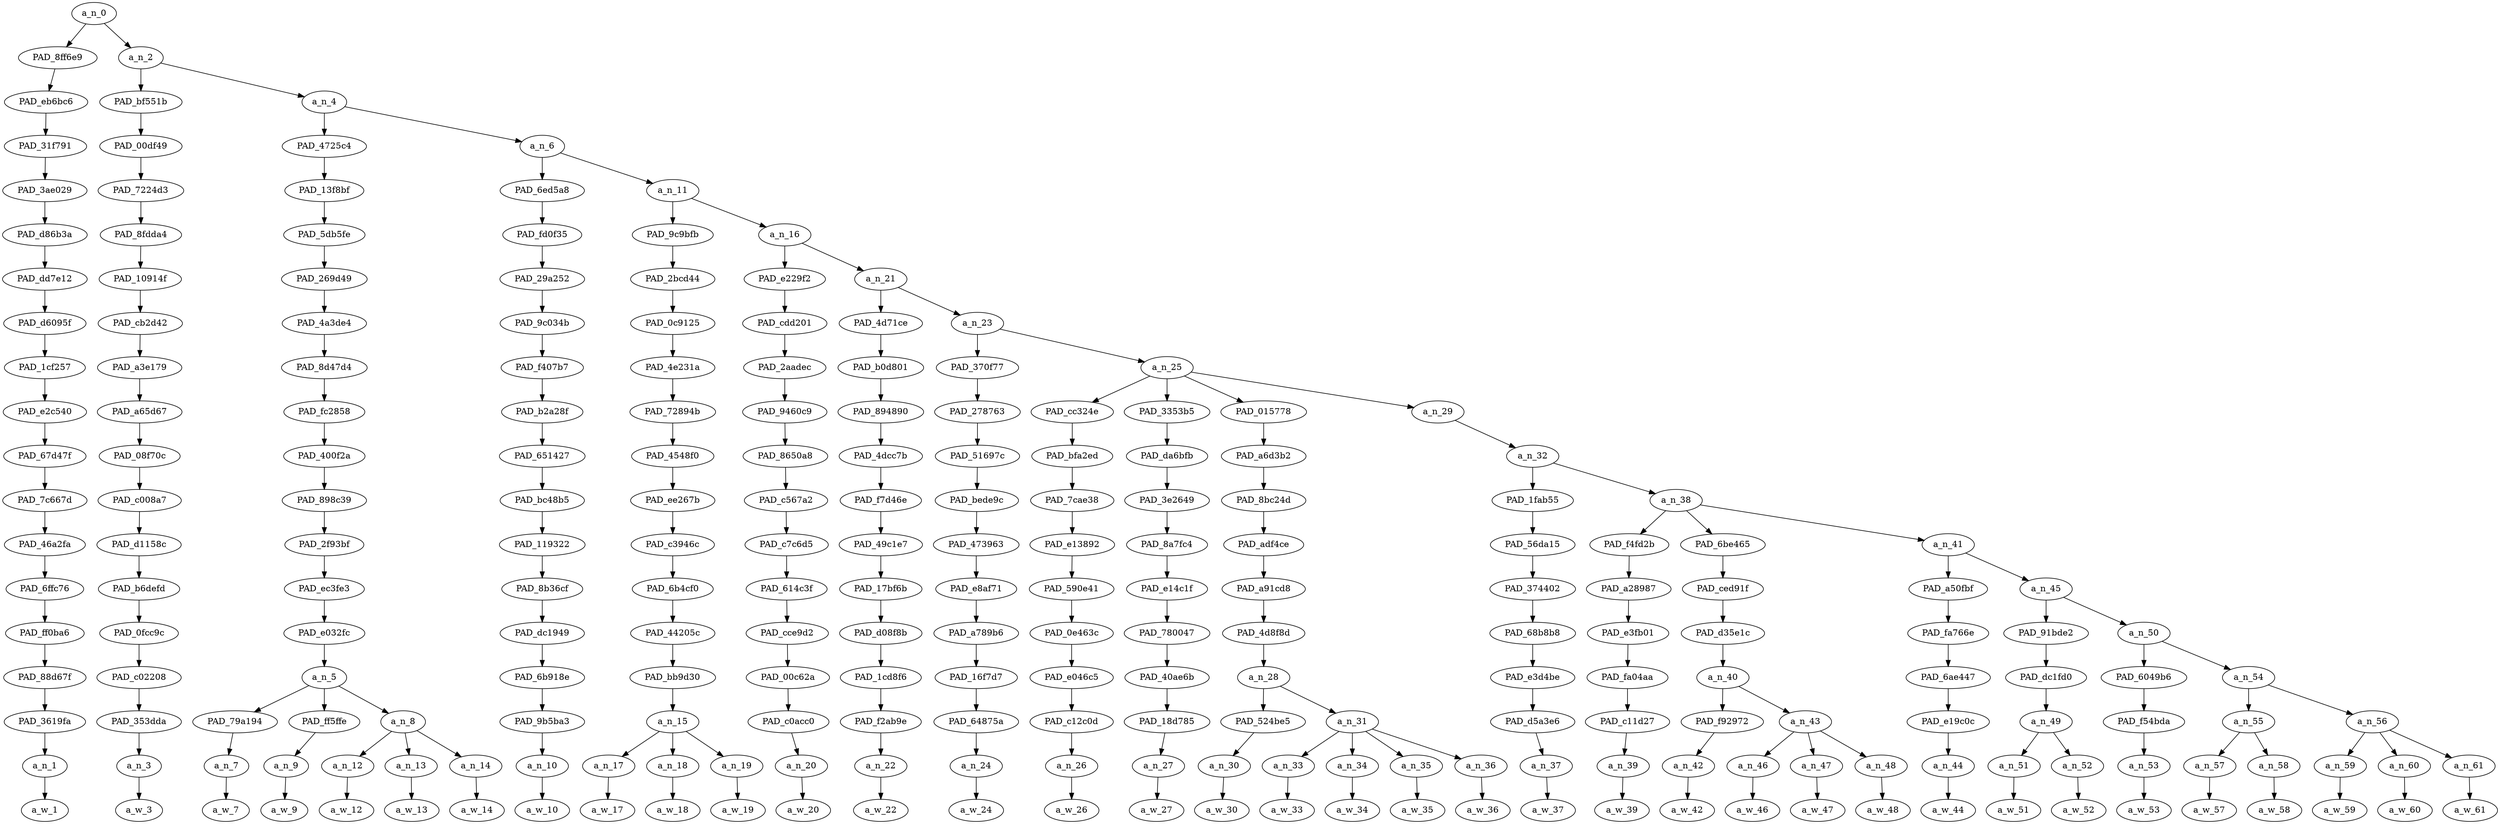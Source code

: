 strict digraph "" {
	a_n_0	[div_dir=1,
		index=0,
		level=18,
		pos="1.852696736653646,18!",
		text_span="[0, 1, 2, 3, 4, 5, 6, 7, 8, 9, 10, 11, 12, 13, 14, 15, 16, 17, 18, 19, 20, 21, 22, 23, 24, 25, 26, 27, 28, 29, 30, 31, 32, 33, 34, \
35]",
		value=1.00000000];
	PAD_8ff6e9	[div_dir=-1,
		index=0,
		level=17,
		pos="0.0,17!",
		text_span="[0]",
		value=0.01378663];
	a_n_0 -> PAD_8ff6e9;
	a_n_2	[div_dir=1,
		index=1,
		level=17,
		pos="3.705393473307292,17!",
		text_span="[1, 2, 3, 4, 5, 6, 7, 8, 9, 10, 11, 12, 13, 14, 15, 16, 17, 18, 19, 20, 21, 22, 23, 24, 25, 26, 27, 28, 29, 30, 31, 32, 33, 34, \
35]",
		value=0.98618536];
	a_n_0 -> a_n_2;
	PAD_eb6bc6	[div_dir=-1,
		index=0,
		level=16,
		pos="0.0,16!",
		text_span="[0]",
		value=0.01378663];
	PAD_8ff6e9 -> PAD_eb6bc6;
	PAD_31f791	[div_dir=-1,
		index=0,
		level=15,
		pos="0.0,15!",
		text_span="[0]",
		value=0.01378663];
	PAD_eb6bc6 -> PAD_31f791;
	PAD_3ae029	[div_dir=-1,
		index=0,
		level=14,
		pos="0.0,14!",
		text_span="[0]",
		value=0.01378663];
	PAD_31f791 -> PAD_3ae029;
	PAD_d86b3a	[div_dir=-1,
		index=0,
		level=13,
		pos="0.0,13!",
		text_span="[0]",
		value=0.01378663];
	PAD_3ae029 -> PAD_d86b3a;
	PAD_dd7e12	[div_dir=-1,
		index=0,
		level=12,
		pos="0.0,12!",
		text_span="[0]",
		value=0.01378663];
	PAD_d86b3a -> PAD_dd7e12;
	PAD_d6095f	[div_dir=-1,
		index=0,
		level=11,
		pos="0.0,11!",
		text_span="[0]",
		value=0.01378663];
	PAD_dd7e12 -> PAD_d6095f;
	PAD_1cf257	[div_dir=-1,
		index=0,
		level=10,
		pos="0.0,10!",
		text_span="[0]",
		value=0.01378663];
	PAD_d6095f -> PAD_1cf257;
	PAD_e2c540	[div_dir=-1,
		index=0,
		level=9,
		pos="0.0,9!",
		text_span="[0]",
		value=0.01378663];
	PAD_1cf257 -> PAD_e2c540;
	PAD_67d47f	[div_dir=-1,
		index=0,
		level=8,
		pos="0.0,8!",
		text_span="[0]",
		value=0.01378663];
	PAD_e2c540 -> PAD_67d47f;
	PAD_7c667d	[div_dir=-1,
		index=0,
		level=7,
		pos="0.0,7!",
		text_span="[0]",
		value=0.01378663];
	PAD_67d47f -> PAD_7c667d;
	PAD_46a2fa	[div_dir=-1,
		index=0,
		level=6,
		pos="0.0,6!",
		text_span="[0]",
		value=0.01378663];
	PAD_7c667d -> PAD_46a2fa;
	PAD_6ffc76	[div_dir=-1,
		index=0,
		level=5,
		pos="0.0,5!",
		text_span="[0]",
		value=0.01378663];
	PAD_46a2fa -> PAD_6ffc76;
	PAD_ff0ba6	[div_dir=-1,
		index=0,
		level=4,
		pos="0.0,4!",
		text_span="[0]",
		value=0.01378663];
	PAD_6ffc76 -> PAD_ff0ba6;
	PAD_88d67f	[div_dir=-1,
		index=0,
		level=3,
		pos="0.0,3!",
		text_span="[0]",
		value=0.01378663];
	PAD_ff0ba6 -> PAD_88d67f;
	PAD_3619fa	[div_dir=-1,
		index=0,
		level=2,
		pos="0.0,2!",
		text_span="[0]",
		value=0.01378663];
	PAD_88d67f -> PAD_3619fa;
	a_n_1	[div_dir=-1,
		index=0,
		level=1,
		pos="0.0,1!",
		text_span="[0]",
		value=0.01378663];
	PAD_3619fa -> a_n_1;
	a_w_1	[div_dir=0,
		index=0,
		level=0,
		pos="0,0!",
		text_span="[0]",
		value=there];
	a_n_1 -> a_w_1;
	PAD_bf551b	[div_dir=1,
		index=1,
		level=16,
		pos="1.0,16!",
		text_span="[1]",
		value=0.01316194];
	a_n_2 -> PAD_bf551b;
	a_n_4	[div_dir=1,
		index=2,
		level=16,
		pos="6.410786946614584,16!",
		text_span="[2, 3, 4, 5, 6, 7, 8, 9, 10, 11, 12, 13, 14, 15, 16, 17, 18, 19, 20, 21, 22, 23, 24, 25, 26, 27, 28, 29, 30, 31, 32, 33, 34, 35]",
		value=0.97298824];
	a_n_2 -> a_n_4;
	PAD_00df49	[div_dir=1,
		index=1,
		level=15,
		pos="1.0,15!",
		text_span="[1]",
		value=0.01316194];
	PAD_bf551b -> PAD_00df49;
	PAD_7224d3	[div_dir=1,
		index=1,
		level=14,
		pos="1.0,14!",
		text_span="[1]",
		value=0.01316194];
	PAD_00df49 -> PAD_7224d3;
	PAD_8fdda4	[div_dir=1,
		index=1,
		level=13,
		pos="1.0,13!",
		text_span="[1]",
		value=0.01316194];
	PAD_7224d3 -> PAD_8fdda4;
	PAD_10914f	[div_dir=1,
		index=1,
		level=12,
		pos="1.0,12!",
		text_span="[1]",
		value=0.01316194];
	PAD_8fdda4 -> PAD_10914f;
	PAD_cb2d42	[div_dir=1,
		index=1,
		level=11,
		pos="1.0,11!",
		text_span="[1]",
		value=0.01316194];
	PAD_10914f -> PAD_cb2d42;
	PAD_a3e179	[div_dir=1,
		index=1,
		level=10,
		pos="1.0,10!",
		text_span="[1]",
		value=0.01316194];
	PAD_cb2d42 -> PAD_a3e179;
	PAD_a65d67	[div_dir=1,
		index=1,
		level=9,
		pos="1.0,9!",
		text_span="[1]",
		value=0.01316194];
	PAD_a3e179 -> PAD_a65d67;
	PAD_08f70c	[div_dir=1,
		index=1,
		level=8,
		pos="1.0,8!",
		text_span="[1]",
		value=0.01316194];
	PAD_a65d67 -> PAD_08f70c;
	PAD_c008a7	[div_dir=1,
		index=1,
		level=7,
		pos="1.0,7!",
		text_span="[1]",
		value=0.01316194];
	PAD_08f70c -> PAD_c008a7;
	PAD_d1158c	[div_dir=1,
		index=1,
		level=6,
		pos="1.0,6!",
		text_span="[1]",
		value=0.01316194];
	PAD_c008a7 -> PAD_d1158c;
	PAD_b6defd	[div_dir=1,
		index=1,
		level=5,
		pos="1.0,5!",
		text_span="[1]",
		value=0.01316194];
	PAD_d1158c -> PAD_b6defd;
	PAD_0fcc9c	[div_dir=1,
		index=1,
		level=4,
		pos="1.0,4!",
		text_span="[1]",
		value=0.01316194];
	PAD_b6defd -> PAD_0fcc9c;
	PAD_c02208	[div_dir=1,
		index=1,
		level=3,
		pos="1.0,3!",
		text_span="[1]",
		value=0.01316194];
	PAD_0fcc9c -> PAD_c02208;
	PAD_353dda	[div_dir=1,
		index=1,
		level=2,
		pos="1.0,2!",
		text_span="[1]",
		value=0.01316194];
	PAD_c02208 -> PAD_353dda;
	a_n_3	[div_dir=1,
		index=1,
		level=1,
		pos="1.0,1!",
		text_span="[1]",
		value=0.01316194];
	PAD_353dda -> a_n_3;
	a_w_3	[div_dir=0,
		index=1,
		level=0,
		pos="1,0!",
		text_span="[1]",
		value=is];
	a_n_3 -> a_w_3;
	PAD_4725c4	[div_dir=1,
		index=2,
		level=15,
		pos="4.0,15!",
		text_span="[2, 3, 4, 5, 6]",
		value=0.06640690];
	a_n_4 -> PAD_4725c4;
	a_n_6	[div_dir=1,
		index=3,
		level=15,
		pos="8.821573893229168,15!",
		text_span="[7, 8, 9, 10, 11, 12, 13, 14, 15, 16, 17, 18, 19, 20, 21, 22, 23, 24, 25, 26, 27, 28, 29, 30, 31, 32, 33, 34, 35]",
		value=0.90655069];
	a_n_4 -> a_n_6;
	PAD_13f8bf	[div_dir=1,
		index=2,
		level=14,
		pos="4.0,14!",
		text_span="[2, 3, 4, 5, 6]",
		value=0.06640690];
	PAD_4725c4 -> PAD_13f8bf;
	PAD_5db5fe	[div_dir=1,
		index=2,
		level=13,
		pos="4.0,13!",
		text_span="[2, 3, 4, 5, 6]",
		value=0.06640690];
	PAD_13f8bf -> PAD_5db5fe;
	PAD_269d49	[div_dir=1,
		index=2,
		level=12,
		pos="4.0,12!",
		text_span="[2, 3, 4, 5, 6]",
		value=0.06640690];
	PAD_5db5fe -> PAD_269d49;
	PAD_4a3de4	[div_dir=1,
		index=2,
		level=11,
		pos="4.0,11!",
		text_span="[2, 3, 4, 5, 6]",
		value=0.06640690];
	PAD_269d49 -> PAD_4a3de4;
	PAD_8d47d4	[div_dir=1,
		index=2,
		level=10,
		pos="4.0,10!",
		text_span="[2, 3, 4, 5, 6]",
		value=0.06640690];
	PAD_4a3de4 -> PAD_8d47d4;
	PAD_fc2858	[div_dir=1,
		index=2,
		level=9,
		pos="4.0,9!",
		text_span="[2, 3, 4, 5, 6]",
		value=0.06640690];
	PAD_8d47d4 -> PAD_fc2858;
	PAD_400f2a	[div_dir=1,
		index=2,
		level=8,
		pos="4.0,8!",
		text_span="[2, 3, 4, 5, 6]",
		value=0.06640690];
	PAD_fc2858 -> PAD_400f2a;
	PAD_898c39	[div_dir=1,
		index=2,
		level=7,
		pos="4.0,7!",
		text_span="[2, 3, 4, 5, 6]",
		value=0.06640690];
	PAD_400f2a -> PAD_898c39;
	PAD_2f93bf	[div_dir=1,
		index=2,
		level=6,
		pos="4.0,6!",
		text_span="[2, 3, 4, 5, 6]",
		value=0.06640690];
	PAD_898c39 -> PAD_2f93bf;
	PAD_ec3fe3	[div_dir=1,
		index=2,
		level=5,
		pos="4.0,5!",
		text_span="[2, 3, 4, 5, 6]",
		value=0.06640690];
	PAD_2f93bf -> PAD_ec3fe3;
	PAD_e032fc	[div_dir=1,
		index=2,
		level=4,
		pos="4.0,4!",
		text_span="[2, 3, 4, 5, 6]",
		value=0.06640690];
	PAD_ec3fe3 -> PAD_e032fc;
	a_n_5	[div_dir=1,
		index=2,
		level=3,
		pos="4.0,3!",
		text_span="[2, 3, 4, 5, 6]",
		value=0.06640690];
	PAD_e032fc -> a_n_5;
	PAD_79a194	[div_dir=1,
		index=2,
		level=2,
		pos="2.0,2!",
		text_span="[2]",
		value=0.01188288];
	a_n_5 -> PAD_79a194;
	PAD_ff5ffe	[div_dir=1,
		index=4,
		level=2,
		pos="6.0,2!",
		text_span="[6]",
		value=0.01359982];
	a_n_5 -> PAD_ff5ffe;
	a_n_8	[div_dir=1,
		index=3,
		level=2,
		pos="4.0,2!",
		text_span="[3, 4, 5]",
		value=0.04089124];
	a_n_5 -> a_n_8;
	a_n_7	[div_dir=1,
		index=2,
		level=1,
		pos="2.0,1!",
		text_span="[2]",
		value=0.01188288];
	PAD_79a194 -> a_n_7;
	a_w_7	[div_dir=0,
		index=2,
		level=0,
		pos="2,0!",
		text_span="[2]",
		value=no];
	a_n_7 -> a_w_7;
	a_n_9	[div_dir=1,
		index=6,
		level=1,
		pos="6.0,1!",
		text_span="[6]",
		value=0.01359982];
	PAD_ff5ffe -> a_n_9;
	a_w_9	[div_dir=0,
		index=6,
		level=0,
		pos="6,0!",
		text_span="[6]",
		value=reason];
	a_n_9 -> a_w_9;
	a_n_12	[div_dir=1,
		index=3,
		level=1,
		pos="3.0,1!",
		text_span="[3]",
		value=0.01861128];
	a_n_8 -> a_n_12;
	a_n_13	[div_dir=-1,
		index=4,
		level=1,
		pos="4.0,1!",
		text_span="[4]",
		value=0.01031865];
	a_n_8 -> a_n_13;
	a_n_14	[div_dir=-1,
		index=5,
		level=1,
		pos="5.0,1!",
		text_span="[5]",
		value=0.01195380];
	a_n_8 -> a_n_14;
	a_w_12	[div_dir=0,
		index=3,
		level=0,
		pos="3,0!",
		text_span="[3]",
		value=logical];
	a_n_12 -> a_w_12;
	a_w_13	[div_dir=0,
		index=4,
		level=0,
		pos="4,0!",
		text_span="[4]",
		value=or];
	a_n_13 -> a_w_13;
	a_w_14	[div_dir=0,
		index=5,
		level=0,
		pos="5,0!",
		text_span="[5]",
		value=just];
	a_n_14 -> a_w_14;
	PAD_6ed5a8	[div_dir=1,
		index=3,
		level=14,
		pos="7.0,14!",
		text_span="[7]",
		value=0.00980303];
	a_n_6 -> PAD_6ed5a8;
	a_n_11	[div_dir=1,
		index=4,
		level=14,
		pos="10.643147786458334,14!",
		text_span="[8, 9, 10, 11, 12, 13, 14, 15, 16, 17, 18, 19, 20, 21, 22, 23, 24, 25, 26, 27, 28, 29, 30, 31, 32, 33, 34, 35]",
		value=0.89672743];
	a_n_6 -> a_n_11;
	PAD_fd0f35	[div_dir=1,
		index=3,
		level=13,
		pos="7.0,13!",
		text_span="[7]",
		value=0.00980303];
	PAD_6ed5a8 -> PAD_fd0f35;
	PAD_29a252	[div_dir=1,
		index=3,
		level=12,
		pos="7.0,12!",
		text_span="[7]",
		value=0.00980303];
	PAD_fd0f35 -> PAD_29a252;
	PAD_9c034b	[div_dir=1,
		index=3,
		level=11,
		pos="7.0,11!",
		text_span="[7]",
		value=0.00980303];
	PAD_29a252 -> PAD_9c034b;
	PAD_f407b7	[div_dir=1,
		index=3,
		level=10,
		pos="7.0,10!",
		text_span="[7]",
		value=0.00980303];
	PAD_9c034b -> PAD_f407b7;
	PAD_b2a28f	[div_dir=1,
		index=3,
		level=9,
		pos="7.0,9!",
		text_span="[7]",
		value=0.00980303];
	PAD_f407b7 -> PAD_b2a28f;
	PAD_651427	[div_dir=1,
		index=3,
		level=8,
		pos="7.0,8!",
		text_span="[7]",
		value=0.00980303];
	PAD_b2a28f -> PAD_651427;
	PAD_bc48b5	[div_dir=1,
		index=3,
		level=7,
		pos="7.0,7!",
		text_span="[7]",
		value=0.00980303];
	PAD_651427 -> PAD_bc48b5;
	PAD_119322	[div_dir=1,
		index=3,
		level=6,
		pos="7.0,6!",
		text_span="[7]",
		value=0.00980303];
	PAD_bc48b5 -> PAD_119322;
	PAD_8b36cf	[div_dir=1,
		index=3,
		level=5,
		pos="7.0,5!",
		text_span="[7]",
		value=0.00980303];
	PAD_119322 -> PAD_8b36cf;
	PAD_dc1949	[div_dir=1,
		index=3,
		level=4,
		pos="7.0,4!",
		text_span="[7]",
		value=0.00980303];
	PAD_8b36cf -> PAD_dc1949;
	PAD_6b918e	[div_dir=1,
		index=3,
		level=3,
		pos="7.0,3!",
		text_span="[7]",
		value=0.00980303];
	PAD_dc1949 -> PAD_6b918e;
	PAD_9b5ba3	[div_dir=1,
		index=5,
		level=2,
		pos="7.0,2!",
		text_span="[7]",
		value=0.00980303];
	PAD_6b918e -> PAD_9b5ba3;
	a_n_10	[div_dir=1,
		index=7,
		level=1,
		pos="7.0,1!",
		text_span="[7]",
		value=0.00980303];
	PAD_9b5ba3 -> a_n_10;
	a_w_10	[div_dir=0,
		index=7,
		level=0,
		pos="7,0!",
		text_span="[7]",
		value=for];
	a_n_10 -> a_w_10;
	PAD_9c9bfb	[div_dir=1,
		index=4,
		level=13,
		pos="9.0,13!",
		text_span="[8, 9, 10]",
		value=0.10069628];
	a_n_11 -> PAD_9c9bfb;
	a_n_16	[div_dir=1,
		index=5,
		level=13,
		pos="12.286295572916668,13!",
		text_span="[11, 12, 13, 14, 15, 16, 17, 18, 19, 20, 21, 22, 23, 24, 25, 26, 27, 28, 29, 30, 31, 32, 33, 34, 35]",
		value=0.79601272];
	a_n_11 -> a_n_16;
	PAD_2bcd44	[div_dir=1,
		index=4,
		level=12,
		pos="9.0,12!",
		text_span="[8, 9, 10]",
		value=0.10069628];
	PAD_9c9bfb -> PAD_2bcd44;
	PAD_0c9125	[div_dir=1,
		index=4,
		level=11,
		pos="9.0,11!",
		text_span="[8, 9, 10]",
		value=0.10069628];
	PAD_2bcd44 -> PAD_0c9125;
	PAD_4e231a	[div_dir=1,
		index=4,
		level=10,
		pos="9.0,10!",
		text_span="[8, 9, 10]",
		value=0.10069628];
	PAD_0c9125 -> PAD_4e231a;
	PAD_72894b	[div_dir=1,
		index=4,
		level=9,
		pos="9.0,9!",
		text_span="[8, 9, 10]",
		value=0.10069628];
	PAD_4e231a -> PAD_72894b;
	PAD_4548f0	[div_dir=1,
		index=4,
		level=8,
		pos="9.0,8!",
		text_span="[8, 9, 10]",
		value=0.10069628];
	PAD_72894b -> PAD_4548f0;
	PAD_ee267b	[div_dir=1,
		index=4,
		level=7,
		pos="9.0,7!",
		text_span="[8, 9, 10]",
		value=0.10069628];
	PAD_4548f0 -> PAD_ee267b;
	PAD_c3946c	[div_dir=1,
		index=4,
		level=6,
		pos="9.0,6!",
		text_span="[8, 9, 10]",
		value=0.10069628];
	PAD_ee267b -> PAD_c3946c;
	PAD_6b4cf0	[div_dir=1,
		index=4,
		level=5,
		pos="9.0,5!",
		text_span="[8, 9, 10]",
		value=0.10069628];
	PAD_c3946c -> PAD_6b4cf0;
	PAD_44205c	[div_dir=1,
		index=4,
		level=4,
		pos="9.0,4!",
		text_span="[8, 9, 10]",
		value=0.10069628];
	PAD_6b4cf0 -> PAD_44205c;
	PAD_bb9d30	[div_dir=1,
		index=4,
		level=3,
		pos="9.0,3!",
		text_span="[8, 9, 10]",
		value=0.10069628];
	PAD_44205c -> PAD_bb9d30;
	a_n_15	[div_dir=1,
		index=6,
		level=2,
		pos="9.0,2!",
		text_span="[8, 9, 10]",
		value=0.10069628];
	PAD_bb9d30 -> a_n_15;
	a_n_17	[div_dir=-1,
		index=8,
		level=1,
		pos="8.0,1!",
		text_span="[8]",
		value=0.01185910];
	a_n_15 -> a_n_17;
	a_n_18	[div_dir=-1,
		index=9,
		level=1,
		pos="9.0,1!",
		text_span="[9]",
		value=0.06377693];
	a_n_15 -> a_n_18;
	a_n_19	[div_dir=1,
		index=10,
		level=1,
		pos="10.0,1!",
		text_span="[10]",
		value=0.02503719];
	a_n_15 -> a_n_19;
	a_w_17	[div_dir=0,
		index=8,
		level=0,
		pos="8,0!",
		text_span="[8]",
		value=a];
	a_n_17 -> a_w_17;
	a_w_18	[div_dir=0,
		index=9,
		level=0,
		pos="9,0!",
		text_span="[9]",
		value=mediocre];
	a_n_18 -> a_w_18;
	a_w_19	[div_dir=0,
		index=10,
		level=0,
		pos="10,0!",
		text_span="[10]",
		value=few];
	a_n_19 -> a_w_19;
	PAD_e229f2	[div_dir=-1,
		index=5,
		level=12,
		pos="11.0,12!",
		text_span="[11]",
		value=0.02205338];
	a_n_16 -> PAD_e229f2;
	a_n_21	[div_dir=1,
		index=6,
		level=12,
		pos="13.572591145833334,12!",
		text_span="[12, 13, 14, 15, 16, 17, 18, 19, 20, 21, 22, 23, 24, 25, 26, 27, 28, 29, 30, 31, 32, 33, 34, 35]",
		value=0.77394934];
	a_n_16 -> a_n_21;
	PAD_cdd201	[div_dir=-1,
		index=5,
		level=11,
		pos="11.0,11!",
		text_span="[11]",
		value=0.02205338];
	PAD_e229f2 -> PAD_cdd201;
	PAD_2aadec	[div_dir=-1,
		index=5,
		level=10,
		pos="11.0,10!",
		text_span="[11]",
		value=0.02205338];
	PAD_cdd201 -> PAD_2aadec;
	PAD_9460c9	[div_dir=-1,
		index=5,
		level=9,
		pos="11.0,9!",
		text_span="[11]",
		value=0.02205338];
	PAD_2aadec -> PAD_9460c9;
	PAD_8650a8	[div_dir=-1,
		index=5,
		level=8,
		pos="11.0,8!",
		text_span="[11]",
		value=0.02205338];
	PAD_9460c9 -> PAD_8650a8;
	PAD_c567a2	[div_dir=-1,
		index=5,
		level=7,
		pos="11.0,7!",
		text_span="[11]",
		value=0.02205338];
	PAD_8650a8 -> PAD_c567a2;
	PAD_c7c6d5	[div_dir=-1,
		index=5,
		level=6,
		pos="11.0,6!",
		text_span="[11]",
		value=0.02205338];
	PAD_c567a2 -> PAD_c7c6d5;
	PAD_614c3f	[div_dir=-1,
		index=5,
		level=5,
		pos="11.0,5!",
		text_span="[11]",
		value=0.02205338];
	PAD_c7c6d5 -> PAD_614c3f;
	PAD_cce9d2	[div_dir=-1,
		index=5,
		level=4,
		pos="11.0,4!",
		text_span="[11]",
		value=0.02205338];
	PAD_614c3f -> PAD_cce9d2;
	PAD_00c62a	[div_dir=-1,
		index=5,
		level=3,
		pos="11.0,3!",
		text_span="[11]",
		value=0.02205338];
	PAD_cce9d2 -> PAD_00c62a;
	PAD_c0acc0	[div_dir=-1,
		index=7,
		level=2,
		pos="11.0,2!",
		text_span="[11]",
		value=0.02205338];
	PAD_00c62a -> PAD_c0acc0;
	a_n_20	[div_dir=-1,
		index=11,
		level=1,
		pos="11.0,1!",
		text_span="[11]",
		value=0.02205338];
	PAD_c0acc0 -> a_n_20;
	a_w_20	[div_dir=0,
		index=11,
		level=0,
		pos="11,0!",
		text_span="[11]",
		value=shielded];
	a_n_20 -> a_w_20;
	PAD_4d71ce	[div_dir=1,
		index=6,
		level=11,
		pos="12.0,11!",
		text_span="[12]",
		value=0.01347475];
	a_n_21 -> PAD_4d71ce;
	a_n_23	[div_dir=1,
		index=7,
		level=11,
		pos="15.145182291666668,11!",
		text_span="[13, 14, 15, 16, 17, 18, 19, 20, 21, 22, 23, 24, 25, 26, 27, 28, 29, 30, 31, 32, 33, 34, 35]",
		value=0.76044684];
	a_n_21 -> a_n_23;
	PAD_b0d801	[div_dir=1,
		index=6,
		level=10,
		pos="12.0,10!",
		text_span="[12]",
		value=0.01347475];
	PAD_4d71ce -> PAD_b0d801;
	PAD_894890	[div_dir=1,
		index=6,
		level=9,
		pos="12.0,9!",
		text_span="[12]",
		value=0.01347475];
	PAD_b0d801 -> PAD_894890;
	PAD_4dcc7b	[div_dir=1,
		index=6,
		level=8,
		pos="12.0,8!",
		text_span="[12]",
		value=0.01347475];
	PAD_894890 -> PAD_4dcc7b;
	PAD_f7d46e	[div_dir=1,
		index=6,
		level=7,
		pos="12.0,7!",
		text_span="[12]",
		value=0.01347475];
	PAD_4dcc7b -> PAD_f7d46e;
	PAD_49c1e7	[div_dir=1,
		index=6,
		level=6,
		pos="12.0,6!",
		text_span="[12]",
		value=0.01347475];
	PAD_f7d46e -> PAD_49c1e7;
	PAD_17bf6b	[div_dir=1,
		index=6,
		level=5,
		pos="12.0,5!",
		text_span="[12]",
		value=0.01347475];
	PAD_49c1e7 -> PAD_17bf6b;
	PAD_d08f8b	[div_dir=1,
		index=6,
		level=4,
		pos="12.0,4!",
		text_span="[12]",
		value=0.01347475];
	PAD_17bf6b -> PAD_d08f8b;
	PAD_1cd8f6	[div_dir=1,
		index=6,
		level=3,
		pos="12.0,3!",
		text_span="[12]",
		value=0.01347475];
	PAD_d08f8b -> PAD_1cd8f6;
	PAD_f2ab9e	[div_dir=1,
		index=8,
		level=2,
		pos="12.0,2!",
		text_span="[12]",
		value=0.01347475];
	PAD_1cd8f6 -> PAD_f2ab9e;
	a_n_22	[div_dir=1,
		index=12,
		level=1,
		pos="12.0,1!",
		text_span="[12]",
		value=0.01347475];
	PAD_f2ab9e -> a_n_22;
	a_w_22	[div_dir=0,
		index=12,
		level=0,
		pos="12,0!",
		text_span="[12]",
		value=from];
	a_n_22 -> a_w_22;
	PAD_370f77	[div_dir=1,
		index=7,
		level=10,
		pos="13.0,10!",
		text_span="[13]",
		value=0.02766287];
	a_n_23 -> PAD_370f77;
	a_n_25	[div_dir=1,
		index=8,
		level=10,
		pos="17.290364583333336,10!",
		text_span="[14, 15, 16, 17, 18, 19, 20, 21, 22, 23, 24, 25, 26, 27, 28, 29, 30, 31, 32, 33, 34, 35]",
		value=0.73276441];
	a_n_23 -> a_n_25;
	PAD_278763	[div_dir=1,
		index=7,
		level=9,
		pos="13.0,9!",
		text_span="[13]",
		value=0.02766287];
	PAD_370f77 -> PAD_278763;
	PAD_51697c	[div_dir=1,
		index=7,
		level=8,
		pos="13.0,8!",
		text_span="[13]",
		value=0.02766287];
	PAD_278763 -> PAD_51697c;
	PAD_bede9c	[div_dir=1,
		index=7,
		level=7,
		pos="13.0,7!",
		text_span="[13]",
		value=0.02766287];
	PAD_51697c -> PAD_bede9c;
	PAD_473963	[div_dir=1,
		index=7,
		level=6,
		pos="13.0,6!",
		text_span="[13]",
		value=0.02766287];
	PAD_bede9c -> PAD_473963;
	PAD_e8af71	[div_dir=1,
		index=7,
		level=5,
		pos="13.0,5!",
		text_span="[13]",
		value=0.02766287];
	PAD_473963 -> PAD_e8af71;
	PAD_a789b6	[div_dir=1,
		index=7,
		level=4,
		pos="13.0,4!",
		text_span="[13]",
		value=0.02766287];
	PAD_e8af71 -> PAD_a789b6;
	PAD_16f7d7	[div_dir=1,
		index=7,
		level=3,
		pos="13.0,3!",
		text_span="[13]",
		value=0.02766287];
	PAD_a789b6 -> PAD_16f7d7;
	PAD_64875a	[div_dir=1,
		index=9,
		level=2,
		pos="13.0,2!",
		text_span="[13]",
		value=0.02766287];
	PAD_16f7d7 -> PAD_64875a;
	a_n_24	[div_dir=1,
		index=13,
		level=1,
		pos="13.0,1!",
		text_span="[13]",
		value=0.02766287];
	PAD_64875a -> a_n_24;
	a_w_24	[div_dir=0,
		index=13,
		level=0,
		pos="13,0!",
		text_span="[13]",
		value=competition];
	a_n_24 -> a_w_24;
	PAD_cc324e	[div_dir=1,
		index=8,
		level=9,
		pos="14.0,9!",
		text_span="[14]",
		value=0.01685063];
	a_n_25 -> PAD_cc324e;
	PAD_3353b5	[div_dir=1,
		index=9,
		level=9,
		pos="15.0,9!",
		text_span="[15]",
		value=0.01333290];
	a_n_25 -> PAD_3353b5;
	PAD_015778	[div_dir=1,
		index=10,
		level=9,
		pos="17.25,9!",
		text_span="[16, 17, 18, 19, 20]",
		value=0.15024417];
	a_n_25 -> PAD_015778;
	a_n_29	[div_dir=-1,
		index=11,
		level=9,
		pos="22.911458333333336,9!",
		text_span="[21, 22, 23, 24, 25, 26, 27, 28, 29, 30, 31, 32, 33, 34, 35]",
		value=0.55233267];
	a_n_25 -> a_n_29;
	PAD_bfa2ed	[div_dir=1,
		index=8,
		level=8,
		pos="14.0,8!",
		text_span="[14]",
		value=0.01685063];
	PAD_cc324e -> PAD_bfa2ed;
	PAD_7cae38	[div_dir=1,
		index=8,
		level=7,
		pos="14.0,7!",
		text_span="[14]",
		value=0.01685063];
	PAD_bfa2ed -> PAD_7cae38;
	PAD_e13892	[div_dir=1,
		index=8,
		level=6,
		pos="14.0,6!",
		text_span="[14]",
		value=0.01685063];
	PAD_7cae38 -> PAD_e13892;
	PAD_590e41	[div_dir=1,
		index=8,
		level=5,
		pos="14.0,5!",
		text_span="[14]",
		value=0.01685063];
	PAD_e13892 -> PAD_590e41;
	PAD_0e463c	[div_dir=1,
		index=8,
		level=4,
		pos="14.0,4!",
		text_span="[14]",
		value=0.01685063];
	PAD_590e41 -> PAD_0e463c;
	PAD_e046c5	[div_dir=1,
		index=8,
		level=3,
		pos="14.0,3!",
		text_span="[14]",
		value=0.01685063];
	PAD_0e463c -> PAD_e046c5;
	PAD_c12c0d	[div_dir=1,
		index=10,
		level=2,
		pos="14.0,2!",
		text_span="[14]",
		value=0.01685063];
	PAD_e046c5 -> PAD_c12c0d;
	a_n_26	[div_dir=1,
		index=14,
		level=1,
		pos="14.0,1!",
		text_span="[14]",
		value=0.01685063];
	PAD_c12c0d -> a_n_26;
	a_w_26	[div_dir=0,
		index=14,
		level=0,
		pos="14,0!",
		text_span="[14]",
		value=propped];
	a_n_26 -> a_w_26;
	PAD_da6bfb	[div_dir=1,
		index=9,
		level=8,
		pos="15.0,8!",
		text_span="[15]",
		value=0.01333290];
	PAD_3353b5 -> PAD_da6bfb;
	PAD_3e2649	[div_dir=1,
		index=9,
		level=7,
		pos="15.0,7!",
		text_span="[15]",
		value=0.01333290];
	PAD_da6bfb -> PAD_3e2649;
	PAD_8a7fc4	[div_dir=1,
		index=9,
		level=6,
		pos="15.0,6!",
		text_span="[15]",
		value=0.01333290];
	PAD_3e2649 -> PAD_8a7fc4;
	PAD_e14c1f	[div_dir=1,
		index=9,
		level=5,
		pos="15.0,5!",
		text_span="[15]",
		value=0.01333290];
	PAD_8a7fc4 -> PAD_e14c1f;
	PAD_780047	[div_dir=1,
		index=9,
		level=4,
		pos="15.0,4!",
		text_span="[15]",
		value=0.01333290];
	PAD_e14c1f -> PAD_780047;
	PAD_40ae6b	[div_dir=1,
		index=9,
		level=3,
		pos="15.0,3!",
		text_span="[15]",
		value=0.01333290];
	PAD_780047 -> PAD_40ae6b;
	PAD_18d785	[div_dir=1,
		index=11,
		level=2,
		pos="15.0,2!",
		text_span="[15]",
		value=0.01333290];
	PAD_40ae6b -> PAD_18d785;
	a_n_27	[div_dir=1,
		index=15,
		level=1,
		pos="15.0,1!",
		text_span="[15]",
		value=0.01333290];
	PAD_18d785 -> a_n_27;
	a_w_27	[div_dir=0,
		index=15,
		level=0,
		pos="15,0!",
		text_span="[15]",
		value=up];
	a_n_27 -> a_w_27;
	PAD_a6d3b2	[div_dir=1,
		index=10,
		level=8,
		pos="17.25,8!",
		text_span="[16, 17, 18, 19, 20]",
		value=0.15024417];
	PAD_015778 -> PAD_a6d3b2;
	PAD_8bc24d	[div_dir=1,
		index=10,
		level=7,
		pos="17.25,7!",
		text_span="[16, 17, 18, 19, 20]",
		value=0.15024417];
	PAD_a6d3b2 -> PAD_8bc24d;
	PAD_adf4ce	[div_dir=1,
		index=10,
		level=6,
		pos="17.25,6!",
		text_span="[16, 17, 18, 19, 20]",
		value=0.15024417];
	PAD_8bc24d -> PAD_adf4ce;
	PAD_a91cd8	[div_dir=1,
		index=10,
		level=5,
		pos="17.25,5!",
		text_span="[16, 17, 18, 19, 20]",
		value=0.15024417];
	PAD_adf4ce -> PAD_a91cd8;
	PAD_4d8f8d	[div_dir=1,
		index=10,
		level=4,
		pos="17.25,4!",
		text_span="[16, 17, 18, 19, 20]",
		value=0.15024417];
	PAD_a91cd8 -> PAD_4d8f8d;
	a_n_28	[div_dir=1,
		index=10,
		level=3,
		pos="17.25,3!",
		text_span="[16, 17, 18, 19, 20]",
		value=0.15024417];
	PAD_4d8f8d -> a_n_28;
	PAD_524be5	[div_dir=-1,
		index=12,
		level=2,
		pos="16.0,2!",
		text_span="[16]",
		value=0.01570133];
	a_n_28 -> PAD_524be5;
	a_n_31	[div_dir=1,
		index=13,
		level=2,
		pos="18.5,2!",
		text_span="[17, 18, 19, 20]",
		value=0.13433983];
	a_n_28 -> a_n_31;
	a_n_30	[div_dir=-1,
		index=16,
		level=1,
		pos="16.0,1!",
		text_span="[16]",
		value=0.01570133];
	PAD_524be5 -> a_n_30;
	a_w_30	[div_dir=0,
		index=16,
		level=0,
		pos="16,0!",
		text_span="[16]",
		value=by];
	a_n_30 -> a_w_30;
	a_n_33	[div_dir=1,
		index=17,
		level=1,
		pos="17.0,1!",
		text_span="[17]",
		value=0.03721751];
	a_n_31 -> a_n_33;
	a_n_34	[div_dir=1,
		index=18,
		level=1,
		pos="18.0,1!",
		text_span="[18]",
		value=0.05722462];
	a_n_31 -> a_n_34;
	a_n_35	[div_dir=1,
		index=19,
		level=1,
		pos="19.0,1!",
		text_span="[19]",
		value=0.01755056];
	a_n_31 -> a_n_35;
	a_n_36	[div_dir=1,
		index=20,
		level=1,
		pos="20.0,1!",
		text_span="[20]",
		value=0.02210513];
	a_n_31 -> a_n_36;
	a_w_33	[div_dir=0,
		index=17,
		level=0,
		pos="17,0!",
		text_span="[17]",
		value=inherited];
	a_n_33 -> a_w_33;
	a_w_34	[div_dir=0,
		index=18,
		level=0,
		pos="18,0!",
		text_span="[18]",
		value=riches];
	a_n_34 -> a_w_34;
	a_w_35	[div_dir=0,
		index=19,
		level=0,
		pos="19,0!",
		text_span="[19]",
		value=and];
	a_n_35 -> a_w_35;
	a_w_36	[div_dir=0,
		index=20,
		level=0,
		pos="20,0!",
		text_span="[20]",
		value=passports];
	a_n_36 -> a_w_36;
	a_n_32	[div_dir=-1,
		index=11,
		level=8,
		pos="22.911458333333336,8!",
		text_span="[21, 22, 23, 24, 25, 26, 27, 28, 29, 30, 31, 32, 33, 34, 35]",
		value=0.55222657];
	a_n_29 -> a_n_32;
	PAD_1fab55	[div_dir=1,
		index=11,
		level=7,
		pos="21.0,7!",
		text_span="[21]",
		value=0.01374108];
	a_n_32 -> PAD_1fab55;
	a_n_38	[div_dir=-1,
		index=12,
		level=7,
		pos="24.822916666666668,7!",
		text_span="[22, 23, 24, 25, 26, 27, 28, 29, 30, 31, 32, 33, 34, 35]",
		value=0.53837938];
	a_n_32 -> a_n_38;
	PAD_56da15	[div_dir=1,
		index=11,
		level=6,
		pos="21.0,6!",
		text_span="[21]",
		value=0.01374108];
	PAD_1fab55 -> PAD_56da15;
	PAD_374402	[div_dir=1,
		index=11,
		level=5,
		pos="21.0,5!",
		text_span="[21]",
		value=0.01374108];
	PAD_56da15 -> PAD_374402;
	PAD_68b8b8	[div_dir=1,
		index=11,
		level=4,
		pos="21.0,4!",
		text_span="[21]",
		value=0.01374108];
	PAD_374402 -> PAD_68b8b8;
	PAD_e3d4be	[div_dir=1,
		index=11,
		level=3,
		pos="21.0,3!",
		text_span="[21]",
		value=0.01374108];
	PAD_68b8b8 -> PAD_e3d4be;
	PAD_d5a3e6	[div_dir=1,
		index=14,
		level=2,
		pos="21.0,2!",
		text_span="[21]",
		value=0.01374108];
	PAD_e3d4be -> PAD_d5a3e6;
	a_n_37	[div_dir=1,
		index=21,
		level=1,
		pos="21.0,1!",
		text_span="[21]",
		value=0.01374108];
	PAD_d5a3e6 -> a_n_37;
	a_w_37	[div_dir=0,
		index=21,
		level=0,
		pos="21,0!",
		text_span="[21]",
		value=to];
	a_n_37 -> a_w_37;
	PAD_f4fd2b	[div_dir=-1,
		index=12,
		level=6,
		pos="22.0,6!",
		text_span="[22]",
		value=0.04133340];
	a_n_38 -> PAD_f4fd2b;
	PAD_6be465	[div_dir=-1,
		index=13,
		level=6,
		pos="24.0,6!",
		text_span="[23, 24, 25, 26]",
		value=0.08074948];
	a_n_38 -> PAD_6be465;
	a_n_41	[div_dir=-1,
		index=14,
		level=6,
		pos="28.46875,6!",
		text_span="[27, 28, 29, 30, 31, 32, 33, 34, 35]",
		value=0.41617364];
	a_n_38 -> a_n_41;
	PAD_a28987	[div_dir=-1,
		index=12,
		level=5,
		pos="22.0,5!",
		text_span="[22]",
		value=0.04133340];
	PAD_f4fd2b -> PAD_a28987;
	PAD_e3fb01	[div_dir=-1,
		index=12,
		level=4,
		pos="22.0,4!",
		text_span="[22]",
		value=0.04133340];
	PAD_a28987 -> PAD_e3fb01;
	PAD_fa04aa	[div_dir=-1,
		index=12,
		level=3,
		pos="22.0,3!",
		text_span="[22]",
		value=0.04133340];
	PAD_e3fb01 -> PAD_fa04aa;
	PAD_c11d27	[div_dir=-1,
		index=15,
		level=2,
		pos="22.0,2!",
		text_span="[22]",
		value=0.04133340];
	PAD_fa04aa -> PAD_c11d27;
	a_n_39	[div_dir=-1,
		index=22,
		level=1,
		pos="22.0,1!",
		text_span="[22]",
		value=0.04133340];
	PAD_c11d27 -> a_n_39;
	a_w_39	[div_dir=0,
		index=22,
		level=0,
		pos="22,0!",
		text_span="[22]",
		value=feast];
	a_n_39 -> a_w_39;
	PAD_ced91f	[div_dir=-1,
		index=13,
		level=5,
		pos="24.0,5!",
		text_span="[23, 24, 25, 26]",
		value=0.08074948];
	PAD_6be465 -> PAD_ced91f;
	PAD_d35e1c	[div_dir=-1,
		index=13,
		level=4,
		pos="24.0,4!",
		text_span="[23, 24, 25, 26]",
		value=0.08074948];
	PAD_ced91f -> PAD_d35e1c;
	a_n_40	[div_dir=-1,
		index=13,
		level=3,
		pos="24.0,3!",
		text_span="[23, 24, 25, 26]",
		value=0.08074948];
	PAD_d35e1c -> a_n_40;
	PAD_f92972	[div_dir=-1,
		index=16,
		level=2,
		pos="23.0,2!",
		text_span="[23]",
		value=0.01584766];
	a_n_40 -> PAD_f92972;
	a_n_43	[div_dir=-1,
		index=17,
		level=2,
		pos="25.0,2!",
		text_span="[24, 25, 26]",
		value=0.06488588];
	a_n_40 -> a_n_43;
	a_n_42	[div_dir=-1,
		index=23,
		level=1,
		pos="23.0,1!",
		text_span="[23]",
		value=0.01584766];
	PAD_f92972 -> a_n_42;
	a_w_42	[div_dir=0,
		index=23,
		level=0,
		pos="23,0!",
		text_span="[23]",
		value=on];
	a_n_42 -> a_w_42;
	a_n_46	[div_dir=1,
		index=24,
		level=1,
		pos="24.0,1!",
		text_span="[24]",
		value=0.01171848];
	a_n_43 -> a_n_46;
	a_n_47	[div_dir=1,
		index=25,
		level=1,
		pos="25.0,1!",
		text_span="[25]",
		value=0.02443461];
	a_n_43 -> a_n_47;
	a_n_48	[div_dir=-1,
		index=26,
		level=1,
		pos="26.0,1!",
		text_span="[26]",
		value=0.02872237];
	a_n_43 -> a_n_48;
	a_w_46	[div_dir=0,
		index=24,
		level=0,
		pos="24,0!",
		text_span="[24]",
		value=the];
	a_n_46 -> a_w_46;
	a_w_47	[div_dir=0,
		index=25,
		level=0,
		pos="25,0!",
		text_span="[25]",
		value=world];
	a_n_47 -> a_w_47;
	a_w_48	[div_dir=0,
		index=26,
		level=0,
		pos="26,0!",
		text_span="[26]",
		value=riches1];
	a_n_48 -> a_w_48;
	PAD_a50fbf	[div_dir=-1,
		index=14,
		level=5,
		pos="27.0,5!",
		text_span="[27]",
		value=0.01356342];
	a_n_41 -> PAD_a50fbf;
	a_n_45	[div_dir=-1,
		index=15,
		level=5,
		pos="29.9375,5!",
		text_span="[28, 29, 30, 31, 32, 33, 34, 35]",
		value=0.40254822];
	a_n_41 -> a_n_45;
	PAD_fa766e	[div_dir=-1,
		index=14,
		level=4,
		pos="27.0,4!",
		text_span="[27]",
		value=0.01356342];
	PAD_a50fbf -> PAD_fa766e;
	PAD_6ae447	[div_dir=-1,
		index=14,
		level=3,
		pos="27.0,3!",
		text_span="[27]",
		value=0.01356342];
	PAD_fa766e -> PAD_6ae447;
	PAD_e19c0c	[div_dir=-1,
		index=18,
		level=2,
		pos="27.0,2!",
		text_span="[27]",
		value=0.01356342];
	PAD_6ae447 -> PAD_e19c0c;
	a_n_44	[div_dir=-1,
		index=27,
		level=1,
		pos="27.0,1!",
		text_span="[27]",
		value=0.01356342];
	PAD_e19c0c -> a_n_44;
	a_w_44	[div_dir=0,
		index=27,
		level=0,
		pos="27,0!",
		text_span="[27]",
		value=under];
	a_n_44 -> a_w_44;
	PAD_91bde2	[div_dir=-1,
		index=15,
		level=4,
		pos="28.5,4!",
		text_span="[28, 29]",
		value=0.03335110];
	a_n_45 -> PAD_91bde2;
	a_n_50	[div_dir=-1,
		index=16,
		level=4,
		pos="31.375,4!",
		text_span="[30, 31, 32, 33, 34, 35]",
		value=0.36913411];
	a_n_45 -> a_n_50;
	PAD_dc1fd0	[div_dir=-1,
		index=15,
		level=3,
		pos="28.5,3!",
		text_span="[28, 29]",
		value=0.03335110];
	PAD_91bde2 -> PAD_dc1fd0;
	a_n_49	[div_dir=-1,
		index=19,
		level=2,
		pos="28.5,2!",
		text_span="[28, 29]",
		value=0.03335110];
	PAD_dc1fd0 -> a_n_49;
	a_n_51	[div_dir=-1,
		index=28,
		level=1,
		pos="28.0,1!",
		text_span="[28]",
		value=0.01341419];
	a_n_49 -> a_n_51;
	a_n_52	[div_dir=1,
		index=29,
		level=1,
		pos="29.0,1!",
		text_span="[29]",
		value=0.01993203];
	a_n_49 -> a_n_52;
	a_w_51	[div_dir=0,
		index=28,
		level=0,
		pos="28,0!",
		text_span="[28]",
		value=the1];
	a_n_51 -> a_w_51;
	a_w_52	[div_dir=0,
		index=29,
		level=0,
		pos="29,0!",
		text_span="[29]",
		value=guise];
	a_n_52 -> a_w_52;
	PAD_6049b6	[div_dir=-1,
		index=16,
		level=3,
		pos="30.0,3!",
		text_span="[30]",
		value=0.01317884];
	a_n_50 -> PAD_6049b6;
	a_n_54	[div_dir=-1,
		index=17,
		level=3,
		pos="32.75,3!",
		text_span="[31, 32, 33, 34, 35]",
		value=0.35588847];
	a_n_50 -> a_n_54;
	PAD_f54bda	[div_dir=-1,
		index=20,
		level=2,
		pos="30.0,2!",
		text_span="[30]",
		value=0.01317884];
	PAD_6049b6 -> PAD_f54bda;
	a_n_53	[div_dir=-1,
		index=30,
		level=1,
		pos="30.0,1!",
		text_span="[30]",
		value=0.01317884];
	PAD_f54bda -> a_n_53;
	a_w_53	[div_dir=0,
		index=30,
		level=0,
		pos="30,0!",
		text_span="[30]",
		value=of];
	a_n_53 -> a_w_53;
	a_n_55	[div_dir=1,
		index=21,
		level=2,
		pos="31.5,2!",
		text_span="[31, 32]",
		value=0.12170563];
	a_n_54 -> a_n_55;
	a_n_56	[div_dir=-1,
		index=22,
		level=2,
		pos="34.0,2!",
		text_span="[33, 34, 35]",
		value=0.23412453];
	a_n_54 -> a_n_56;
	a_n_57	[div_dir=1,
		index=31,
		level=1,
		pos="31.0,1!",
		text_span="[31]",
		value=0.09976605];
	a_n_55 -> a_n_57;
	a_n_58	[div_dir=-1,
		index=32,
		level=1,
		pos="32.0,1!",
		text_span="[32]",
		value=0.02177611];
	a_n_55 -> a_n_58;
	a_w_57	[div_dir=0,
		index=31,
		level=0,
		pos="31,0!",
		text_span="[31]",
		value=meritocracy];
	a_n_57 -> a_w_57;
	a_w_58	[div_dir=0,
		index=32,
		level=0,
		pos="32,0!",
		text_span="[32]",
		value="<user>"];
	a_n_58 -> a_w_58;
	a_n_59	[div_dir=-1,
		index=33,
		level=1,
		pos="33.0,1!",
		text_span="[33]",
		value=0.13812061];
	a_n_56 -> a_n_59;
	a_n_60	[div_dir=-1,
		index=34,
		level=1,
		pos="34.0,1!",
		text_span="[34]",
		value=0.06670193];
	a_n_56 -> a_n_60;
	a_n_61	[div_dir=1,
		index=35,
		level=1,
		pos="35.0,1!",
		text_span="[35]",
		value=0.02904472];
	a_n_56 -> a_n_61;
	a_w_59	[div_dir=0,
		index=33,
		level=0,
		pos="33,0!",
		text_span="[33]",
		value=ungrateful];
	a_n_59 -> a_w_59;
	a_w_60	[div_dir=0,
		index=34,
		level=0,
		pos="34,0!",
		text_span="[34]",
		value=refugee];
	a_n_60 -> a_w_60;
	a_w_61	[div_dir=0,
		index=35,
		level=0,
		pos="35,0!",
		text_span="[35]",
		value="<number>"];
	a_n_61 -> a_w_61;
}
